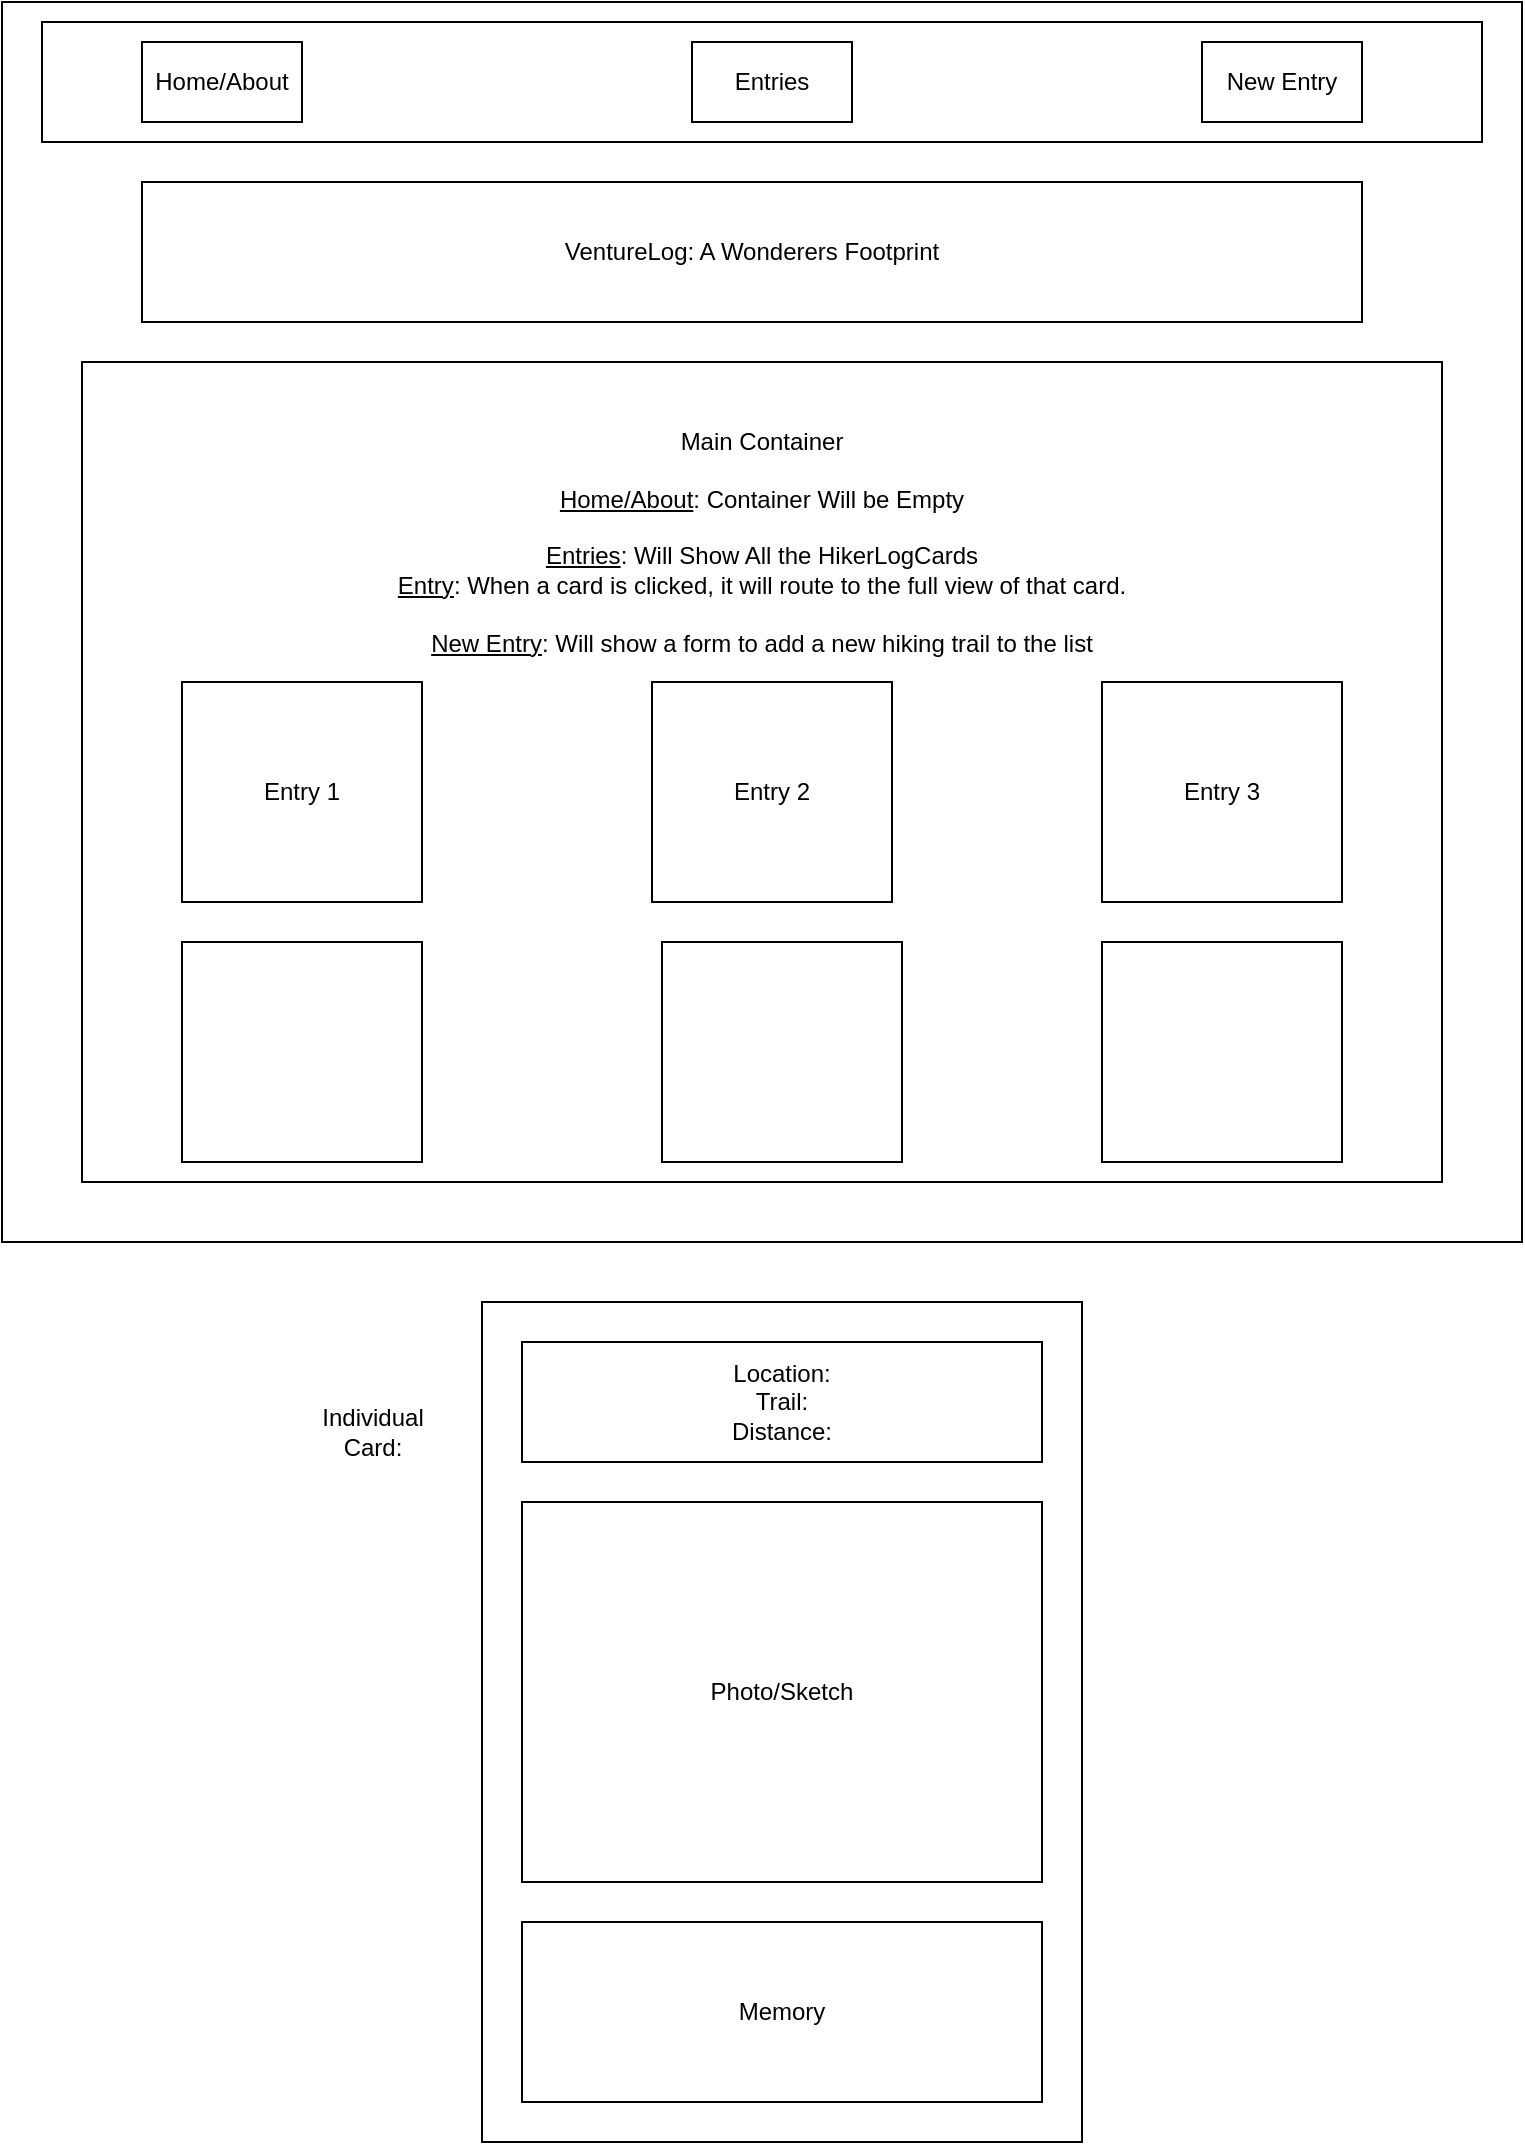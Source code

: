 <mxfile>
    <diagram id="uZTUeigNd-vCTFo9KAGS" name="Page-1">
        <mxGraphModel dx="668" dy="508" grid="1" gridSize="10" guides="1" tooltips="1" connect="1" arrows="1" fold="1" page="1" pageScale="1" pageWidth="850" pageHeight="1100" math="0" shadow="0">
            <root>
                <mxCell id="0"/>
                <mxCell id="1" parent="0"/>
                <mxCell id="2" value="" style="whiteSpace=wrap;html=1;" vertex="1" parent="1">
                    <mxGeometry x="40" y="30" width="760" height="620" as="geometry"/>
                </mxCell>
                <mxCell id="3" value="" style="whiteSpace=wrap;html=1;" vertex="1" parent="1">
                    <mxGeometry x="60" y="40" width="720" height="60" as="geometry"/>
                </mxCell>
                <mxCell id="4" value="Home/About" style="whiteSpace=wrap;html=1;" vertex="1" parent="1">
                    <mxGeometry x="110" y="50" width="80" height="40" as="geometry"/>
                </mxCell>
                <mxCell id="5" value="Entries" style="whiteSpace=wrap;html=1;" vertex="1" parent="1">
                    <mxGeometry x="385" y="50" width="80" height="40" as="geometry"/>
                </mxCell>
                <mxCell id="6" value="New Entry" style="whiteSpace=wrap;html=1;" vertex="1" parent="1">
                    <mxGeometry x="640" y="50" width="80" height="40" as="geometry"/>
                </mxCell>
                <mxCell id="7" value="VentureLog: A Wonderers Footprint" style="whiteSpace=wrap;html=1;" vertex="1" parent="1">
                    <mxGeometry x="110" y="120" width="610" height="70" as="geometry"/>
                </mxCell>
                <mxCell id="8" value="Main Container&lt;br&gt;&lt;br&gt;&lt;u&gt;Home/About&lt;/u&gt;: Container Will be Empty&lt;br&gt;&lt;br&gt;&lt;u&gt;Entries&lt;/u&gt;: Will Show All the HikerLogCards&lt;br&gt;&lt;u&gt;Entry&lt;/u&gt;: When a card is clicked, it will route to the full view of that card.&lt;br&gt;&lt;br&gt;&lt;u&gt;New Entry&lt;/u&gt;: Will show a form to add a new hiking trail to the list&lt;br&gt;&lt;br&gt;&lt;br&gt;&lt;br&gt;&lt;br&gt;&lt;br&gt;&lt;br&gt;&lt;br&gt;&lt;br&gt;&lt;br&gt;&lt;br&gt;&lt;br&gt;&lt;br&gt;&lt;br&gt;&lt;br&gt;&lt;br&gt;&lt;br&gt;" style="whiteSpace=wrap;html=1;" vertex="1" parent="1">
                    <mxGeometry x="80" y="210" width="680" height="410" as="geometry"/>
                </mxCell>
                <mxCell id="11" value="Entry 1" style="whiteSpace=wrap;html=1;" vertex="1" parent="1">
                    <mxGeometry x="130" y="370" width="120" height="110" as="geometry"/>
                </mxCell>
                <mxCell id="12" value="Entry 3" style="whiteSpace=wrap;html=1;" vertex="1" parent="1">
                    <mxGeometry x="590" y="370" width="120" height="110" as="geometry"/>
                </mxCell>
                <mxCell id="13" value="Entry 2" style="whiteSpace=wrap;html=1;" vertex="1" parent="1">
                    <mxGeometry x="365" y="370" width="120" height="110" as="geometry"/>
                </mxCell>
                <mxCell id="14" value="" style="whiteSpace=wrap;html=1;" vertex="1" parent="1">
                    <mxGeometry x="590" y="500" width="120" height="110" as="geometry"/>
                </mxCell>
                <mxCell id="15" value="" style="whiteSpace=wrap;html=1;" vertex="1" parent="1">
                    <mxGeometry x="370" y="500" width="120" height="110" as="geometry"/>
                </mxCell>
                <mxCell id="16" value="" style="whiteSpace=wrap;html=1;" vertex="1" parent="1">
                    <mxGeometry x="130" y="500" width="120" height="110" as="geometry"/>
                </mxCell>
                <mxCell id="17" value="" style="whiteSpace=wrap;html=1;" vertex="1" parent="1">
                    <mxGeometry x="280" y="680" width="300" height="420" as="geometry"/>
                </mxCell>
                <mxCell id="18" value="Photo/Sketch" style="whiteSpace=wrap;html=1;" vertex="1" parent="1">
                    <mxGeometry x="300" y="780" width="260" height="190" as="geometry"/>
                </mxCell>
                <mxCell id="19" value="Location:&lt;br&gt;Trail:&lt;br&gt;Distance:" style="whiteSpace=wrap;html=1;" vertex="1" parent="1">
                    <mxGeometry x="300" y="700" width="260" height="60" as="geometry"/>
                </mxCell>
                <mxCell id="20" value="Memory" style="whiteSpace=wrap;html=1;" vertex="1" parent="1">
                    <mxGeometry x="300" y="990" width="260" height="90" as="geometry"/>
                </mxCell>
                <mxCell id="21" value="Individual&lt;br&gt;Card:" style="text;html=1;align=center;verticalAlign=middle;resizable=0;points=[];autosize=1;strokeColor=none;fillColor=none;" vertex="1" parent="1">
                    <mxGeometry x="190" y="730" width="70" height="30" as="geometry"/>
                </mxCell>
            </root>
        </mxGraphModel>
    </diagram>
</mxfile>